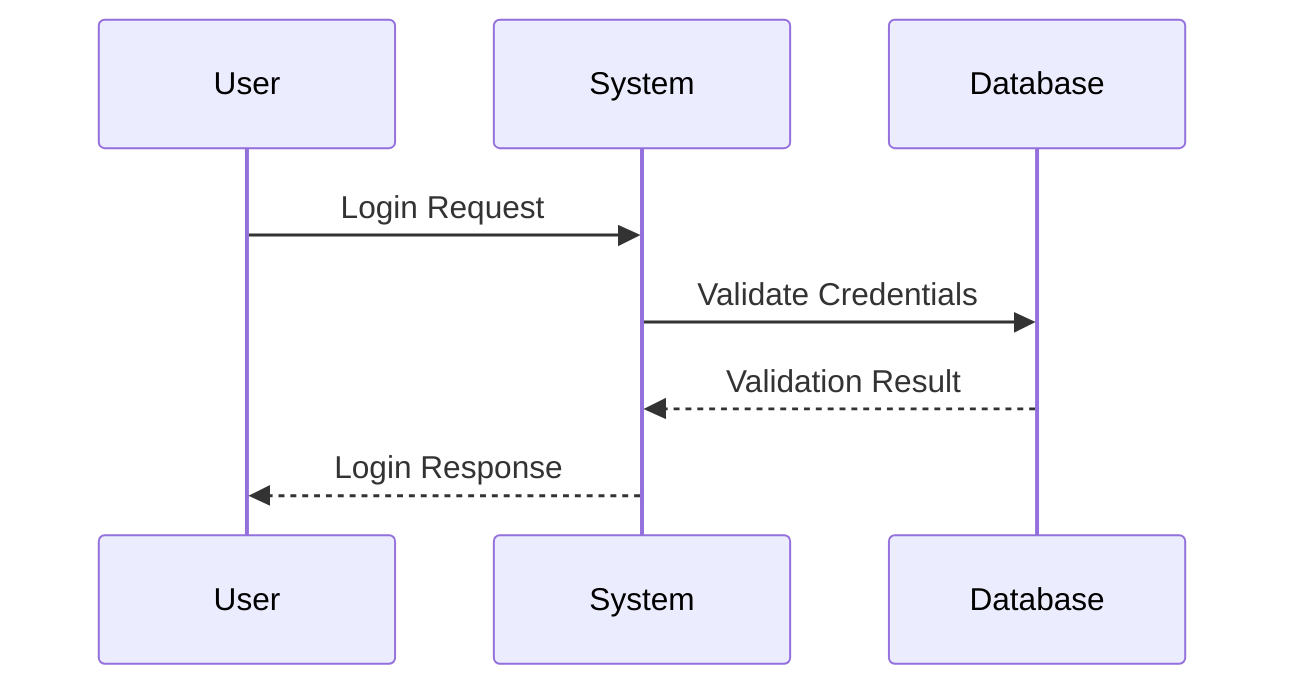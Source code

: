 sequenceDiagram
    participant User
    participant System
    participant Database
    
    User->>System: Login Request
    System->>Database: Validate Credentials
    Database-->>System: Validation Result
    System-->>User: Login Response